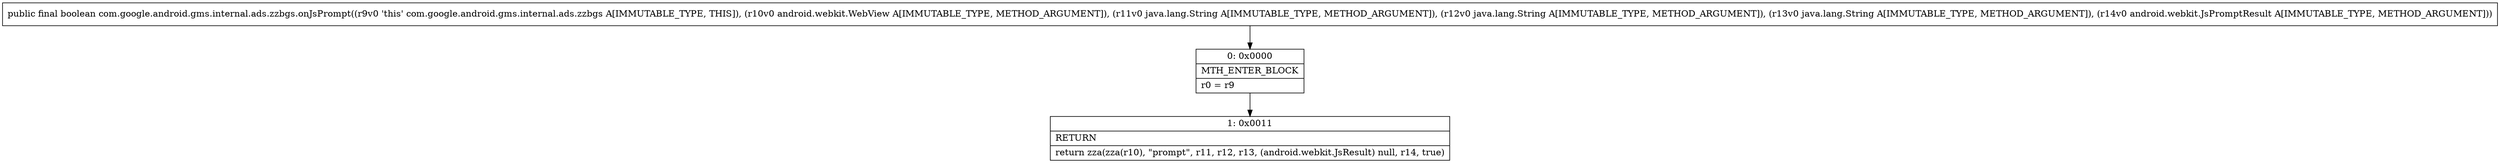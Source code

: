 digraph "CFG forcom.google.android.gms.internal.ads.zzbgs.onJsPrompt(Landroid\/webkit\/WebView;Ljava\/lang\/String;Ljava\/lang\/String;Ljava\/lang\/String;Landroid\/webkit\/JsPromptResult;)Z" {
Node_0 [shape=record,label="{0\:\ 0x0000|MTH_ENTER_BLOCK\l|r0 = r9\l}"];
Node_1 [shape=record,label="{1\:\ 0x0011|RETURN\l|return zza(zza(r10), \"prompt\", r11, r12, r13, (android.webkit.JsResult) null, r14, true)\l}"];
MethodNode[shape=record,label="{public final boolean com.google.android.gms.internal.ads.zzbgs.onJsPrompt((r9v0 'this' com.google.android.gms.internal.ads.zzbgs A[IMMUTABLE_TYPE, THIS]), (r10v0 android.webkit.WebView A[IMMUTABLE_TYPE, METHOD_ARGUMENT]), (r11v0 java.lang.String A[IMMUTABLE_TYPE, METHOD_ARGUMENT]), (r12v0 java.lang.String A[IMMUTABLE_TYPE, METHOD_ARGUMENT]), (r13v0 java.lang.String A[IMMUTABLE_TYPE, METHOD_ARGUMENT]), (r14v0 android.webkit.JsPromptResult A[IMMUTABLE_TYPE, METHOD_ARGUMENT])) }"];
MethodNode -> Node_0;
Node_0 -> Node_1;
}


